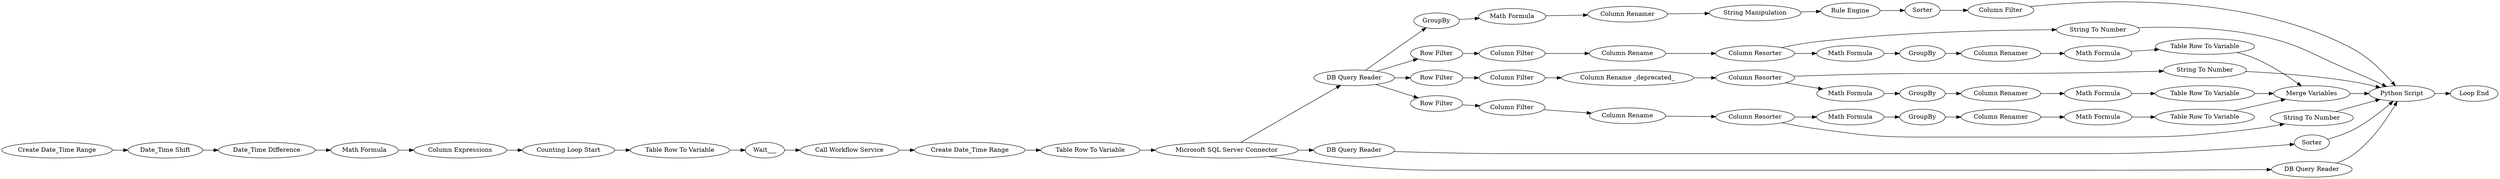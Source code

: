 digraph {
	13 -> 15
	282 -> 9
	114 -> 116
	113 -> 13
	14 -> 16
	281 -> 272
	119 -> 114
	280 -> 283
	135 -> 136
	270 -> 2
	129 -> 132
	21 -> 271
	17 -> 20
	132 -> 139
	115 -> 117
	134 -> 136
	267 -> 268
	113 -> 120
	265 -> 112
	20 -> 269
	272 -> 284
	9 -> 281
	121 -> 122
	112 -> 267
	128 -> 129
	21 -> 127
	116 -> 115
	126 -> 131
	112 -> 113
	123 -> 128
	127 -> 126
	139 -> 135
	16 -> 18
	123 -> 270
	133 -> 136
	2 -> 277
	264 -> 265
	268 -> 2
	124 -> 125
	117 -> 118
	120 -> 121
	10 -> 119
	138 -> 134
	15 -> 17
	269 -> 2
	283 -> 282
	20 -> 124
	122 -> 123
	136 -> 2
	118 -> 2
	131 -> 138
	113 -> 10
	112 -> 266
	113 -> 14
	266 -> 2
	278 -> 8
	8 -> 280
	137 -> 133
	284 -> 264
	125 -> 130
	18 -> 21
	271 -> 2
	130 -> 137
	133 [label="Table Row To Variable"]
	126 [label=GroupBy]
	284 [label="Call Workflow Service"]
	280 [label="Date_Time Difference"]
	128 [label="Math Formula"]
	9 [label="Counting Loop Start"]
	136 [label="Merge Variables"]
	18 [label="Column Rename"]
	21 [label="Column Resorter"]
	138 [label="Math Formula"]
	8 [label="Date_Time Shift"]
	269 [label="String To Number"]
	121 [label="Column Filter"]
	17 [label="Column Rename"]
	122 [label="Column Rename _deprecated_"]
	283 [label="Math Formula"]
	137 [label="Math Formula"]
	119 [label="Math Formula"]
	277 [label="Loop End"]
	131 [label="Column Renamer"]
	15 [label="Column Filter"]
	114 [label="Column Renamer"]
	282 [label="Column Expressions"]
	271 [label="String To Number"]
	129 [label=GroupBy]
	10 [label=GroupBy]
	281 [label="Table Row To Variable"]
	268 [label=Sorter]
	16 [label="Column Filter"]
	265 [label="Table Row To Variable"]
	123 [label="Column Resorter"]
	125 [label=GroupBy]
	112 [label="Microsoft SQL Server Connector"]
	115 [label="Rule Engine"]
	127 [label="Math Formula"]
	124 [label="Math Formula"]
	14 [label="Row Filter"]
	266 [label="DB Query Reader"]
	135 [label="Table Row To Variable"]
	117 [label=Sorter]
	134 [label="Table Row To Variable"]
	272 [label=Wait___]
	278 [label="Create Date_Time Range"]
	264 [label="Create Date_Time Range"]
	113 [label="DB Query Reader"]
	13 [label="Row Filter"]
	20 [label="Column Resorter"]
	267 [label="DB Query Reader"]
	120 [label="Row Filter"]
	139 [label="Math Formula"]
	270 [label="String To Number"]
	118 [label="Column Filter"]
	116 [label="String Manipulation"]
	130 [label="Column Renamer"]
	2 [label="Python Script"]
	132 [label="Column Renamer"]
	rankdir=LR
}
